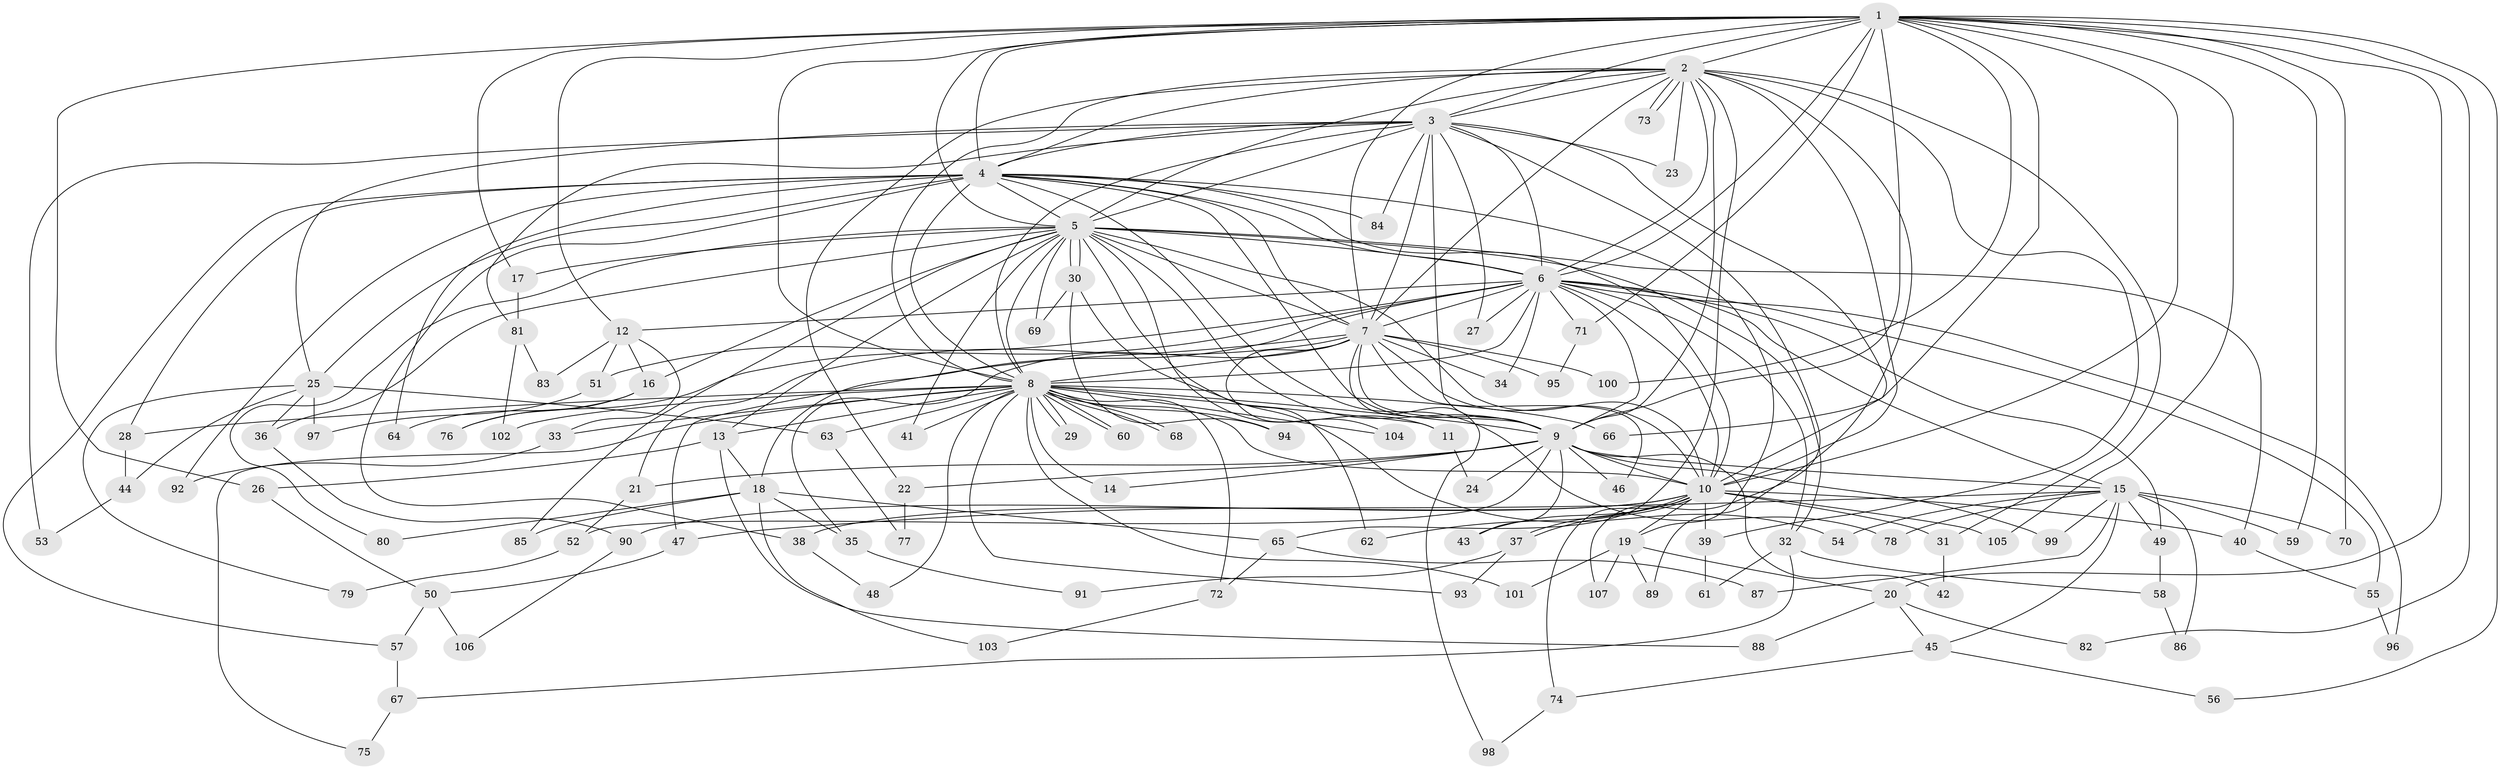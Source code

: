 // Generated by graph-tools (version 1.1) at 2025/25/03/09/25 03:25:51]
// undirected, 107 vertices, 239 edges
graph export_dot {
graph [start="1"]
  node [color=gray90,style=filled];
  1;
  2;
  3;
  4;
  5;
  6;
  7;
  8;
  9;
  10;
  11;
  12;
  13;
  14;
  15;
  16;
  17;
  18;
  19;
  20;
  21;
  22;
  23;
  24;
  25;
  26;
  27;
  28;
  29;
  30;
  31;
  32;
  33;
  34;
  35;
  36;
  37;
  38;
  39;
  40;
  41;
  42;
  43;
  44;
  45;
  46;
  47;
  48;
  49;
  50;
  51;
  52;
  53;
  54;
  55;
  56;
  57;
  58;
  59;
  60;
  61;
  62;
  63;
  64;
  65;
  66;
  67;
  68;
  69;
  70;
  71;
  72;
  73;
  74;
  75;
  76;
  77;
  78;
  79;
  80;
  81;
  82;
  83;
  84;
  85;
  86;
  87;
  88;
  89;
  90;
  91;
  92;
  93;
  94;
  95;
  96;
  97;
  98;
  99;
  100;
  101;
  102;
  103;
  104;
  105;
  106;
  107;
  1 -- 2;
  1 -- 3;
  1 -- 4;
  1 -- 5;
  1 -- 6;
  1 -- 7;
  1 -- 8;
  1 -- 9;
  1 -- 10;
  1 -- 12;
  1 -- 17;
  1 -- 20;
  1 -- 26;
  1 -- 56;
  1 -- 59;
  1 -- 66;
  1 -- 70;
  1 -- 71;
  1 -- 82;
  1 -- 100;
  1 -- 105;
  2 -- 3;
  2 -- 4;
  2 -- 5;
  2 -- 6;
  2 -- 7;
  2 -- 8;
  2 -- 9;
  2 -- 10;
  2 -- 22;
  2 -- 23;
  2 -- 31;
  2 -- 39;
  2 -- 65;
  2 -- 73;
  2 -- 73;
  2 -- 89;
  3 -- 4;
  3 -- 5;
  3 -- 6;
  3 -- 7;
  3 -- 8;
  3 -- 9;
  3 -- 10;
  3 -- 23;
  3 -- 25;
  3 -- 27;
  3 -- 53;
  3 -- 81;
  3 -- 84;
  3 -- 107;
  4 -- 5;
  4 -- 6;
  4 -- 7;
  4 -- 8;
  4 -- 9;
  4 -- 10;
  4 -- 19;
  4 -- 25;
  4 -- 28;
  4 -- 38;
  4 -- 57;
  4 -- 64;
  4 -- 78;
  4 -- 84;
  4 -- 92;
  5 -- 6;
  5 -- 7;
  5 -- 8;
  5 -- 9;
  5 -- 10;
  5 -- 11;
  5 -- 13;
  5 -- 16;
  5 -- 17;
  5 -- 30;
  5 -- 30;
  5 -- 32;
  5 -- 36;
  5 -- 40;
  5 -- 41;
  5 -- 62;
  5 -- 69;
  5 -- 80;
  5 -- 85;
  6 -- 7;
  6 -- 8;
  6 -- 9;
  6 -- 10;
  6 -- 12;
  6 -- 15;
  6 -- 18;
  6 -- 27;
  6 -- 32;
  6 -- 34;
  6 -- 49;
  6 -- 51;
  6 -- 55;
  6 -- 71;
  6 -- 76;
  6 -- 96;
  7 -- 8;
  7 -- 9;
  7 -- 10;
  7 -- 21;
  7 -- 34;
  7 -- 35;
  7 -- 46;
  7 -- 47;
  7 -- 95;
  7 -- 98;
  7 -- 100;
  7 -- 104;
  8 -- 9;
  8 -- 10;
  8 -- 11;
  8 -- 13;
  8 -- 14;
  8 -- 28;
  8 -- 29;
  8 -- 29;
  8 -- 33;
  8 -- 41;
  8 -- 48;
  8 -- 60;
  8 -- 60;
  8 -- 63;
  8 -- 66;
  8 -- 68;
  8 -- 68;
  8 -- 72;
  8 -- 75;
  8 -- 93;
  8 -- 94;
  8 -- 101;
  8 -- 102;
  8 -- 104;
  9 -- 10;
  9 -- 14;
  9 -- 15;
  9 -- 21;
  9 -- 22;
  9 -- 24;
  9 -- 42;
  9 -- 43;
  9 -- 46;
  9 -- 52;
  9 -- 99;
  10 -- 19;
  10 -- 31;
  10 -- 37;
  10 -- 37;
  10 -- 38;
  10 -- 39;
  10 -- 40;
  10 -- 43;
  10 -- 62;
  10 -- 74;
  10 -- 90;
  10 -- 105;
  11 -- 24;
  12 -- 16;
  12 -- 33;
  12 -- 51;
  12 -- 83;
  13 -- 18;
  13 -- 26;
  13 -- 88;
  15 -- 45;
  15 -- 47;
  15 -- 49;
  15 -- 54;
  15 -- 59;
  15 -- 70;
  15 -- 78;
  15 -- 86;
  15 -- 87;
  15 -- 99;
  16 -- 64;
  16 -- 76;
  17 -- 81;
  18 -- 35;
  18 -- 65;
  18 -- 80;
  18 -- 85;
  18 -- 103;
  19 -- 20;
  19 -- 89;
  19 -- 101;
  19 -- 107;
  20 -- 45;
  20 -- 82;
  20 -- 88;
  21 -- 52;
  22 -- 77;
  25 -- 36;
  25 -- 44;
  25 -- 63;
  25 -- 79;
  25 -- 97;
  26 -- 50;
  28 -- 44;
  30 -- 54;
  30 -- 69;
  30 -- 94;
  31 -- 42;
  32 -- 58;
  32 -- 61;
  32 -- 67;
  33 -- 92;
  35 -- 91;
  36 -- 90;
  37 -- 91;
  37 -- 93;
  38 -- 48;
  39 -- 61;
  40 -- 55;
  44 -- 53;
  45 -- 56;
  45 -- 74;
  47 -- 50;
  49 -- 58;
  50 -- 57;
  50 -- 106;
  51 -- 97;
  52 -- 79;
  55 -- 96;
  57 -- 67;
  58 -- 86;
  63 -- 77;
  65 -- 72;
  65 -- 87;
  67 -- 75;
  71 -- 95;
  72 -- 103;
  74 -- 98;
  81 -- 83;
  81 -- 102;
  90 -- 106;
}
